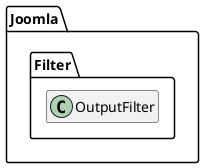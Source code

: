 @startuml
set namespaceSeparator \\
hide members
hide << alias >> circle

class Joomla\\Filter\\OutputFilter
@enduml
